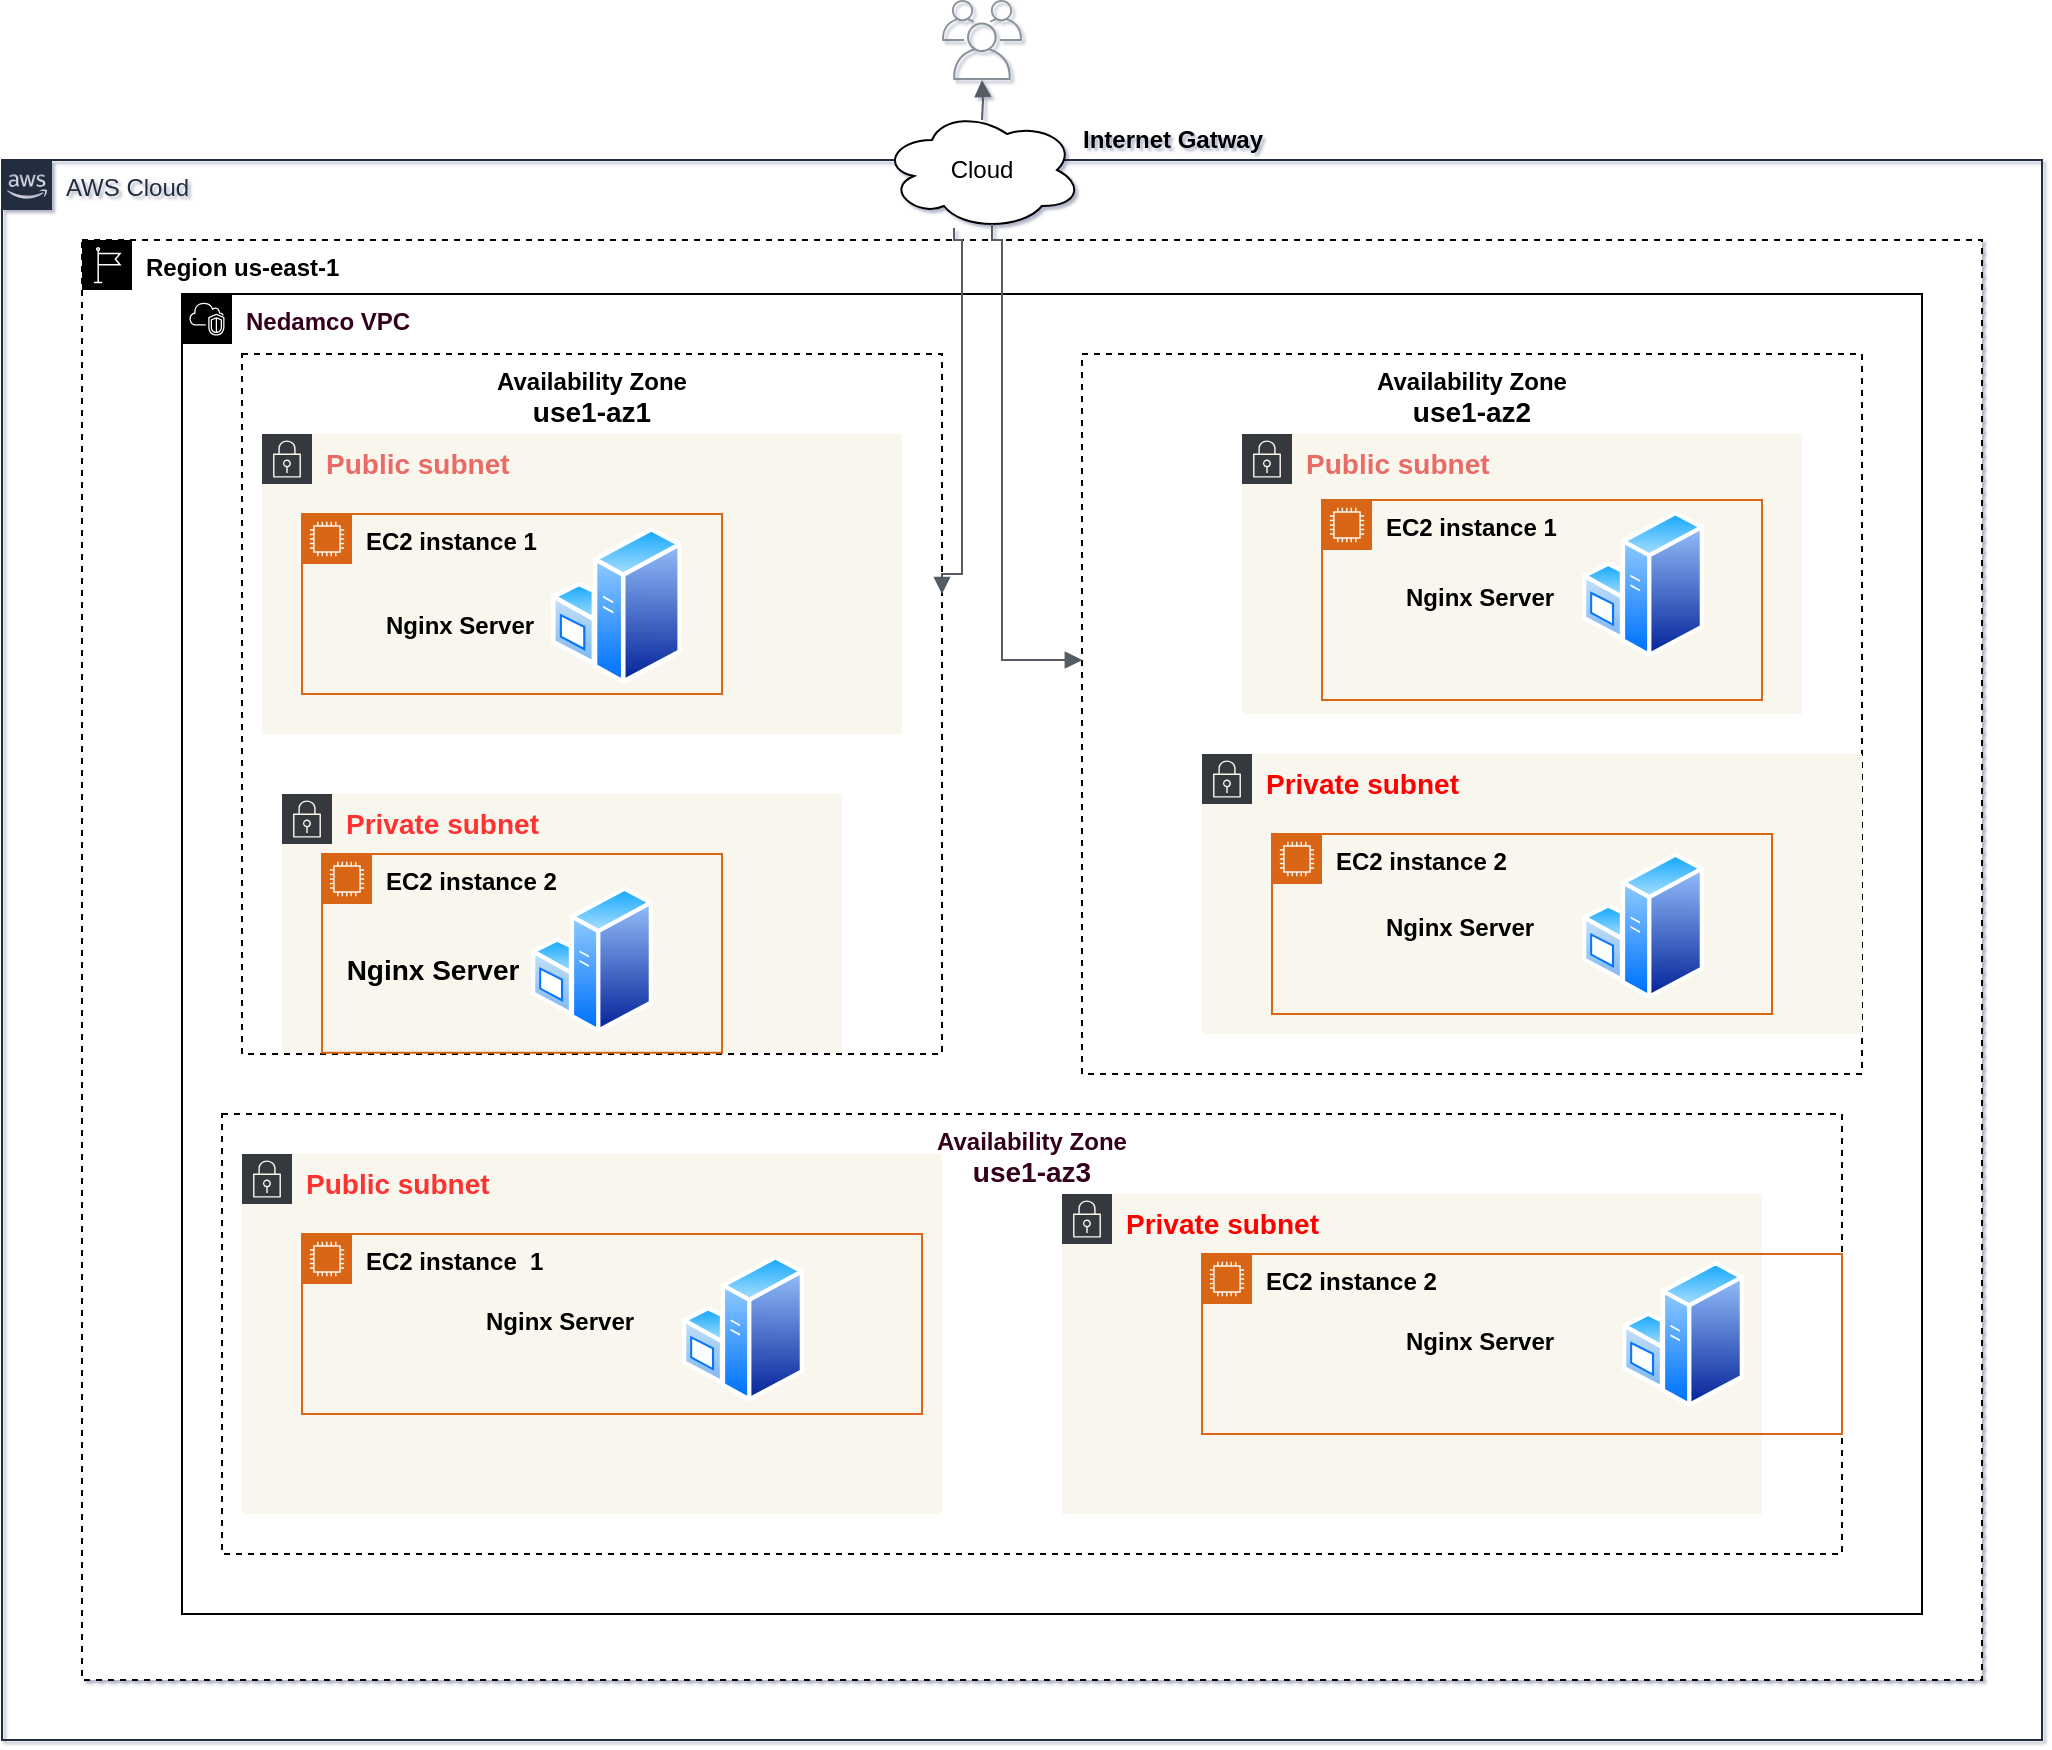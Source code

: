 <mxfile version="22.1.15" type="github" pages="2">
  <diagram name="Page-1" id="vWjzLBg5f4gOcIBqQ3_q">
    <mxGraphModel dx="2261" dy="1949" grid="1" gridSize="10" guides="1" tooltips="1" connect="1" arrows="1" fold="1" page="1" pageScale="1" pageWidth="827" pageHeight="1169" background="none" math="0" shadow="1">
      <root>
        <mxCell id="0" />
        <mxCell id="1" parent="0" />
        <mxCell id="CGPXe20brs1nsq4ZGsNQ-1" value="AWS Cloud" style="points=[[0,0],[0.25,0],[0.5,0],[0.75,0],[1,0],[1,0.25],[1,0.5],[1,0.75],[1,1],[0.75,1],[0.5,1],[0.25,1],[0,1],[0,0.75],[0,0.5],[0,0.25]];outlineConnect=0;gradientColor=none;html=1;whiteSpace=wrap;fontSize=12;fontStyle=0;container=1;pointerEvents=0;collapsible=0;recursiveResize=0;shape=mxgraph.aws4.group;grIcon=mxgraph.aws4.group_aws_cloud_alt;strokeColor=#232F3E;fillColor=none;verticalAlign=top;align=left;spacingLeft=30;fontColor=#232F3E;dashed=0;" parent="1" vertex="1">
          <mxGeometry x="-210" y="-30" width="1020" height="790" as="geometry" />
        </mxCell>
        <mxCell id="CGPXe20brs1nsq4ZGsNQ-8" value="&lt;b&gt;Region us-east-1&lt;/b&gt;" style="points=[[0,0],[0.25,0],[0.5,0],[0.75,0],[1,0],[1,0.25],[1,0.5],[1,0.75],[1,1],[0.75,1],[0.5,1],[0.25,1],[0,1],[0,0.75],[0,0.5],[0,0.25]];outlineConnect=0;html=1;whiteSpace=wrap;fontSize=12;fontStyle=0;container=1;pointerEvents=0;collapsible=0;recursiveResize=0;shape=mxgraph.aws4.group;grIcon=mxgraph.aws4.group_region;verticalAlign=top;align=left;spacingLeft=30;dashed=1;" parent="CGPXe20brs1nsq4ZGsNQ-1" vertex="1">
          <mxGeometry x="40" y="40" width="950" height="720" as="geometry" />
        </mxCell>
        <mxCell id="GRbGNRWV6rKtQA30Qphw-3" value="Cloud" style="ellipse;shape=cloud;whiteSpace=wrap;html=1;align=center;" vertex="1" parent="CGPXe20brs1nsq4ZGsNQ-1">
          <mxGeometry x="440" y="-25" width="100" height="60" as="geometry" />
        </mxCell>
        <mxCell id="CGPXe20brs1nsq4ZGsNQ-9" value="&lt;b&gt;&lt;font color=&quot;#33001a&quot;&gt;Nedamco VPC&lt;/font&gt;&lt;/b&gt;" style="points=[[0,0],[0.25,0],[0.5,0],[0.75,0],[1,0],[1,0.25],[1,0.5],[1,0.75],[1,1],[0.75,1],[0.5,1],[0.25,1],[0,1],[0,0.75],[0,0.5],[0,0.25]];outlineConnect=0;html=1;whiteSpace=wrap;fontSize=12;fontStyle=0;container=1;pointerEvents=0;collapsible=0;recursiveResize=0;shape=mxgraph.aws4.group;grIcon=mxgraph.aws4.group_vpc2;verticalAlign=top;align=left;spacingLeft=30;dashed=0;" parent="1" vertex="1">
          <mxGeometry x="-120" y="37" width="870" height="660" as="geometry" />
        </mxCell>
        <mxCell id="CGPXe20brs1nsq4ZGsNQ-13" value="&lt;b style=&quot;background-color: rgb(255, 255, 255);&quot;&gt;Availability Zone&lt;br&gt;&lt;font style=&quot;font-size: 14px;&quot;&gt;use1-az1&lt;/font&gt;&lt;/b&gt;" style="dashed=1;verticalAlign=top;fontStyle=0;whiteSpace=wrap;html=1;" parent="CGPXe20brs1nsq4ZGsNQ-9" vertex="1">
          <mxGeometry x="30" y="30" width="350" height="350" as="geometry" />
        </mxCell>
        <mxCell id="CGPXe20brs1nsq4ZGsNQ-12" value="&lt;b style=&quot;border-color: var(--border-color); background-color: rgb(255, 255, 255);&quot;&gt;Availability Zone&lt;br style=&quot;border-color: var(--border-color);&quot;&gt;&lt;font style=&quot;font-size: 14px;&quot;&gt;use1-az2&lt;/font&gt;&lt;/b&gt;" style="dashed=1;verticalAlign=top;fontStyle=0;whiteSpace=wrap;html=1;" parent="CGPXe20brs1nsq4ZGsNQ-9" vertex="1">
          <mxGeometry x="450" y="30" width="390" height="360" as="geometry" />
        </mxCell>
        <mxCell id="CGPXe20brs1nsq4ZGsNQ-15" value="&lt;b style=&quot;border-color: var(--border-color);&quot;&gt;&lt;font color=&quot;#33001a&quot; style=&quot;background-color: rgb(255, 255, 255);&quot;&gt;Availability Zone&lt;br style=&quot;border-color: var(--border-color);&quot;&gt;&lt;font style=&quot;font-size: 14px;&quot;&gt;use1-az3&lt;/font&gt;&lt;/font&gt;&lt;/b&gt;" style="dashed=1;verticalAlign=top;fontStyle=0;whiteSpace=wrap;html=1;" parent="CGPXe20brs1nsq4ZGsNQ-9" vertex="1">
          <mxGeometry x="20" y="410" width="810" height="220" as="geometry" />
        </mxCell>
        <mxCell id="CGPXe20brs1nsq4ZGsNQ-17" value="&lt;b&gt;&lt;font color=&quot;#ea6b66&quot; style=&quot;font-size: 14px;&quot;&gt;Public subnet&lt;/font&gt;&lt;/b&gt;" style="points=[[0,0],[0.25,0],[0.5,0],[0.75,0],[1,0],[1,0.25],[1,0.5],[1,0.75],[1,1],[0.75,1],[0.5,1],[0.25,1],[0,1],[0,0.75],[0,0.5],[0,0.25]];outlineConnect=0;html=1;whiteSpace=wrap;fontSize=12;fontStyle=0;container=1;pointerEvents=0;collapsible=0;recursiveResize=0;shape=mxgraph.aws4.group;grIcon=mxgraph.aws4.group_security_group;grStroke=0;strokeColor=#36393d;fillColor=#f9f7ed;verticalAlign=top;align=left;spacingLeft=30;dashed=0;" parent="CGPXe20brs1nsq4ZGsNQ-9" vertex="1">
          <mxGeometry x="40" y="70" width="320" height="150" as="geometry" />
        </mxCell>
        <mxCell id="X9SBoxwkWOvbLBuxFNeH-12" value="&lt;b&gt;&lt;font color=&quot;#000000&quot;&gt;EC2 instance 1&lt;/font&gt;&lt;/b&gt;" style="points=[[0,0],[0.25,0],[0.5,0],[0.75,0],[1,0],[1,0.25],[1,0.5],[1,0.75],[1,1],[0.75,1],[0.5,1],[0.25,1],[0,1],[0,0.75],[0,0.5],[0,0.25]];outlineConnect=0;gradientColor=none;html=1;whiteSpace=wrap;fontSize=12;fontStyle=0;container=1;pointerEvents=0;collapsible=0;recursiveResize=0;shape=mxgraph.aws4.group;grIcon=mxgraph.aws4.group_ec2_instance_contents;strokeColor=#D86613;fillColor=none;verticalAlign=top;align=left;spacingLeft=30;fontColor=#D86613;dashed=0;" parent="CGPXe20brs1nsq4ZGsNQ-17" vertex="1">
          <mxGeometry x="20" y="40" width="210" height="90" as="geometry" />
        </mxCell>
        <mxCell id="GRbGNRWV6rKtQA30Qphw-19" value="" style="image;aspect=fixed;perimeter=ellipsePerimeter;html=1;align=center;shadow=0;dashed=0;spacingTop=3;image=img/lib/active_directory/windows_server.svg;" vertex="1" parent="X9SBoxwkWOvbLBuxFNeH-12">
          <mxGeometry x="124.5" y="5.8" width="65.5" height="79.88" as="geometry" />
        </mxCell>
        <mxCell id="X9SBoxwkWOvbLBuxFNeH-1" value="&lt;b&gt;&lt;font color=&quot;#ff3333&quot; style=&quot;font-size: 14px;&quot;&gt;Public subnet&lt;/font&gt;&lt;/b&gt;" style="points=[[0,0],[0.25,0],[0.5,0],[0.75,0],[1,0],[1,0.25],[1,0.5],[1,0.75],[1,1],[0.75,1],[0.5,1],[0.25,1],[0,1],[0,0.75],[0,0.5],[0,0.25]];outlineConnect=0;html=1;whiteSpace=wrap;fontSize=12;fontStyle=0;container=1;pointerEvents=0;collapsible=0;recursiveResize=0;shape=mxgraph.aws4.group;grIcon=mxgraph.aws4.group_security_group;grStroke=0;verticalAlign=top;align=left;spacingLeft=30;dashed=0;fillColor=#f9f7ed;strokeColor=#36393d;" parent="CGPXe20brs1nsq4ZGsNQ-9" vertex="1">
          <mxGeometry x="30" y="430" width="350" height="180" as="geometry" />
        </mxCell>
        <mxCell id="X9SBoxwkWOvbLBuxFNeH-3" value="&lt;b style=&quot;border-color: var(--border-color);&quot;&gt;&lt;font color=&quot;#ff0000&quot; style=&quot;border-color: var(--border-color); font-size: 14px;&quot;&gt;Private subnet&lt;/font&gt;&lt;/b&gt;" style="points=[[0,0],[0.25,0],[0.5,0],[0.75,0],[1,0],[1,0.25],[1,0.5],[1,0.75],[1,1],[0.75,1],[0.5,1],[0.25,1],[0,1],[0,0.75],[0,0.5],[0,0.25]];outlineConnect=0;html=1;whiteSpace=wrap;fontSize=12;fontStyle=0;container=1;pointerEvents=0;collapsible=0;recursiveResize=0;shape=mxgraph.aws4.group;grIcon=mxgraph.aws4.group_security_group;grStroke=0;verticalAlign=top;align=left;spacingLeft=30;dashed=0;fillColor=#f9f7ed;strokeColor=#36393d;" parent="CGPXe20brs1nsq4ZGsNQ-9" vertex="1">
          <mxGeometry x="440" y="450" width="350" height="160" as="geometry" />
        </mxCell>
        <mxCell id="X9SBoxwkWOvbLBuxFNeH-5" value="&lt;b style=&quot;border-color: var(--border-color);&quot;&gt;&lt;font style=&quot;border-color: var(--border-color); font-size: 14px;&quot; color=&quot;#ea6b66&quot;&gt;Public subnet&lt;/font&gt;&lt;/b&gt;" style="points=[[0,0],[0.25,0],[0.5,0],[0.75,0],[1,0],[1,0.25],[1,0.5],[1,0.75],[1,1],[0.75,1],[0.5,1],[0.25,1],[0,1],[0,0.75],[0,0.5],[0,0.25]];outlineConnect=0;html=1;whiteSpace=wrap;fontSize=12;fontStyle=0;container=1;pointerEvents=0;collapsible=0;recursiveResize=0;shape=mxgraph.aws4.group;grIcon=mxgraph.aws4.group_security_group;grStroke=0;verticalAlign=top;align=left;spacingLeft=30;dashed=0;fillColor=#f9f7ed;strokeColor=#36393d;" parent="CGPXe20brs1nsq4ZGsNQ-9" vertex="1">
          <mxGeometry x="530" y="70" width="280" height="140" as="geometry" />
        </mxCell>
        <mxCell id="X9SBoxwkWOvbLBuxFNeH-6" value="&lt;b&gt;&lt;font style=&quot;font-size: 14px;&quot; color=&quot;#ff3333&quot;&gt;Private subnet&lt;/font&gt;&lt;/b&gt;" style="points=[[0,0],[0.25,0],[0.5,0],[0.75,0],[1,0],[1,0.25],[1,0.5],[1,0.75],[1,1],[0.75,1],[0.5,1],[0.25,1],[0,1],[0,0.75],[0,0.5],[0,0.25]];outlineConnect=0;html=1;whiteSpace=wrap;fontSize=12;fontStyle=0;container=1;pointerEvents=0;collapsible=0;recursiveResize=0;shape=mxgraph.aws4.group;grIcon=mxgraph.aws4.group_security_group;grStroke=0;verticalAlign=top;align=left;spacingLeft=30;dashed=0;fillColor=#f9f7ed;strokeColor=#36393d;" parent="CGPXe20brs1nsq4ZGsNQ-9" vertex="1">
          <mxGeometry x="50" y="250" width="280" height="129.39" as="geometry" />
        </mxCell>
        <mxCell id="X9SBoxwkWOvbLBuxFNeH-10" value="&lt;font color=&quot;#000000&quot;&gt;&lt;b&gt;EC2 instance 2&lt;/b&gt;&lt;/font&gt;" style="points=[[0,0],[0.25,0],[0.5,0],[0.75,0],[1,0],[1,0.25],[1,0.5],[1,0.75],[1,1],[0.75,1],[0.5,1],[0.25,1],[0,1],[0,0.75],[0,0.5],[0,0.25]];outlineConnect=0;gradientColor=none;html=1;whiteSpace=wrap;fontSize=12;fontStyle=0;container=1;pointerEvents=0;collapsible=0;recursiveResize=0;shape=mxgraph.aws4.group;grIcon=mxgraph.aws4.group_ec2_instance_contents;strokeColor=#D86613;fillColor=none;verticalAlign=top;align=left;spacingLeft=30;fontColor=#D86613;dashed=0;" parent="X9SBoxwkWOvbLBuxFNeH-6" vertex="1">
          <mxGeometry x="20" y="30" width="200" height="99.39" as="geometry" />
        </mxCell>
        <mxCell id="GRbGNRWV6rKtQA30Qphw-17" value="" style="image;aspect=fixed;perimeter=ellipsePerimeter;html=1;align=center;shadow=0;dashed=0;spacingTop=3;image=img/lib/active_directory/windows_server.svg;" vertex="1" parent="X9SBoxwkWOvbLBuxFNeH-10">
          <mxGeometry x="104.5" y="15.61" width="61" height="74.39" as="geometry" />
        </mxCell>
        <mxCell id="GRbGNRWV6rKtQA30Qphw-18" value="&lt;b style=&quot;border-color: var(--border-color);&quot;&gt;&lt;font style=&quot;border-color: var(--border-color); font-size: 14px;&quot; color=&quot;#000000&quot;&gt;Nginx Server&lt;/font&gt;&lt;/b&gt;" style="text;html=1;align=center;verticalAlign=middle;resizable=0;points=[];autosize=1;strokeColor=none;fillColor=none;" vertex="1" parent="X9SBoxwkWOvbLBuxFNeH-10">
          <mxGeometry y="43.0" width="110" height="30" as="geometry" />
        </mxCell>
        <mxCell id="X9SBoxwkWOvbLBuxFNeH-7" value="&lt;b&gt;&lt;font color=&quot;#ff0000&quot; style=&quot;font-size: 14px;&quot;&gt;Private subnet&lt;/font&gt;&lt;/b&gt;" style="points=[[0,0],[0.25,0],[0.5,0],[0.75,0],[1,0],[1,0.25],[1,0.5],[1,0.75],[1,1],[0.75,1],[0.5,1],[0.25,1],[0,1],[0,0.75],[0,0.5],[0,0.25]];outlineConnect=0;html=1;whiteSpace=wrap;fontSize=12;fontStyle=0;container=1;pointerEvents=0;collapsible=0;recursiveResize=0;shape=mxgraph.aws4.group;grIcon=mxgraph.aws4.group_security_group;grStroke=0;verticalAlign=top;align=left;spacingLeft=30;dashed=0;fillColor=#f9f7ed;strokeColor=#36393d;" parent="CGPXe20brs1nsq4ZGsNQ-9" vertex="1">
          <mxGeometry x="510" y="230" width="330" height="140" as="geometry" />
        </mxCell>
        <mxCell id="X9SBoxwkWOvbLBuxFNeH-11" value="&lt;font color=&quot;#000000&quot;&gt;&lt;b&gt;EC2 instance 2&lt;/b&gt;&lt;/font&gt;" style="points=[[0,0],[0.25,0],[0.5,0],[0.75,0],[1,0],[1,0.25],[1,0.5],[1,0.75],[1,1],[0.75,1],[0.5,1],[0.25,1],[0,1],[0,0.75],[0,0.5],[0,0.25]];outlineConnect=0;gradientColor=none;html=1;whiteSpace=wrap;fontSize=12;fontStyle=0;container=1;pointerEvents=0;collapsible=0;recursiveResize=0;shape=mxgraph.aws4.group;grIcon=mxgraph.aws4.group_ec2_instance_contents;strokeColor=#D86613;fillColor=none;verticalAlign=top;align=left;spacingLeft=30;fontColor=#D86613;dashed=0;" parent="X9SBoxwkWOvbLBuxFNeH-7" vertex="1">
          <mxGeometry x="35" y="40" width="250" height="90" as="geometry" />
        </mxCell>
        <mxCell id="GRbGNRWV6rKtQA30Qphw-21" value="" style="image;aspect=fixed;perimeter=ellipsePerimeter;html=1;align=center;shadow=0;dashed=0;spacingTop=3;image=img/lib/active_directory/windows_server.svg;" vertex="1" parent="X9SBoxwkWOvbLBuxFNeH-11">
          <mxGeometry x="155" y="8.61" width="61" height="74.39" as="geometry" />
        </mxCell>
        <mxCell id="GRbGNRWV6rKtQA30Qphw-28" value="&lt;b&gt;Nginx Server&lt;/b&gt;" style="text;whiteSpace=wrap;html=1;" vertex="1" parent="X9SBoxwkWOvbLBuxFNeH-11">
          <mxGeometry x="55" y="33" width="100" height="30" as="geometry" />
        </mxCell>
        <mxCell id="X9SBoxwkWOvbLBuxFNeH-8" value="&lt;font color=&quot;#000000&quot;&gt;&lt;b&gt;EC2 instance&amp;nbsp; 1&lt;/b&gt;&lt;/font&gt;" style="points=[[0,0],[0.25,0],[0.5,0],[0.75,0],[1,0],[1,0.25],[1,0.5],[1,0.75],[1,1],[0.75,1],[0.5,1],[0.25,1],[0,1],[0,0.75],[0,0.5],[0,0.25]];outlineConnect=0;gradientColor=none;html=1;whiteSpace=wrap;fontSize=12;fontStyle=0;container=1;pointerEvents=0;collapsible=0;recursiveResize=0;shape=mxgraph.aws4.group;grIcon=mxgraph.aws4.group_ec2_instance_contents;strokeColor=#D86613;fillColor=none;verticalAlign=top;align=left;spacingLeft=30;fontColor=#D86613;dashed=0;" parent="CGPXe20brs1nsq4ZGsNQ-9" vertex="1">
          <mxGeometry x="60" y="470" width="310" height="90" as="geometry" />
        </mxCell>
        <mxCell id="GRbGNRWV6rKtQA30Qphw-24" value="&lt;b&gt;Nginx Server&lt;/b&gt;" style="text;whiteSpace=wrap;html=1;" vertex="1" parent="X9SBoxwkWOvbLBuxFNeH-8">
          <mxGeometry x="90" y="30" width="100" height="30" as="geometry" />
        </mxCell>
        <mxCell id="X9SBoxwkWOvbLBuxFNeH-9" value="&lt;font color=&quot;#000000&quot;&gt;&lt;b&gt;EC2 instance 2&lt;/b&gt;&lt;/font&gt;" style="points=[[0,0],[0.25,0],[0.5,0],[0.75,0],[1,0],[1,0.25],[1,0.5],[1,0.75],[1,1],[0.75,1],[0.5,1],[0.25,1],[0,1],[0,0.75],[0,0.5],[0,0.25]];outlineConnect=0;gradientColor=none;html=1;whiteSpace=wrap;fontSize=12;fontStyle=0;container=1;pointerEvents=0;collapsible=0;recursiveResize=0;shape=mxgraph.aws4.group;grIcon=mxgraph.aws4.group_ec2_instance_contents;strokeColor=#D86613;fillColor=none;verticalAlign=top;align=left;spacingLeft=30;fontColor=#D86613;dashed=0;" parent="CGPXe20brs1nsq4ZGsNQ-9" vertex="1">
          <mxGeometry x="510" y="480" width="320" height="90" as="geometry" />
        </mxCell>
        <mxCell id="GRbGNRWV6rKtQA30Qphw-23" value="" style="image;aspect=fixed;perimeter=ellipsePerimeter;html=1;align=center;shadow=0;dashed=0;spacingTop=3;image=img/lib/active_directory/windows_server.svg;" vertex="1" parent="X9SBoxwkWOvbLBuxFNeH-9">
          <mxGeometry x="210" y="2.8" width="61" height="74.39" as="geometry" />
        </mxCell>
        <mxCell id="GRbGNRWV6rKtQA30Qphw-25" value="&lt;b&gt;Nginx Server&lt;/b&gt;" style="text;whiteSpace=wrap;html=1;" vertex="1" parent="X9SBoxwkWOvbLBuxFNeH-9">
          <mxGeometry x="100" y="30" width="100" height="30" as="geometry" />
        </mxCell>
        <mxCell id="GRbGNRWV6rKtQA30Qphw-11" value="" style="edgeStyle=orthogonalEdgeStyle;html=1;endArrow=block;elbow=vertical;startArrow=none;endFill=1;strokeColor=#545B64;rounded=0;exitX=0.36;exitY=0.983;exitDx=0;exitDy=0;exitPerimeter=0;" edge="1" parent="CGPXe20brs1nsq4ZGsNQ-9" source="GRbGNRWV6rKtQA30Qphw-3">
          <mxGeometry width="100" relative="1" as="geometry">
            <mxPoint x="380" y="-50" as="sourcePoint" />
            <mxPoint x="380" y="150" as="targetPoint" />
            <Array as="points">
              <mxPoint x="386" y="-27" />
              <mxPoint x="390" y="-27" />
              <mxPoint x="390" y="140" />
              <mxPoint x="380" y="140" />
            </Array>
          </mxGeometry>
        </mxCell>
        <mxCell id="GRbGNRWV6rKtQA30Qphw-20" value="" style="image;aspect=fixed;perimeter=ellipsePerimeter;html=1;align=center;shadow=0;dashed=0;spacingTop=3;image=img/lib/active_directory/windows_server.svg;" vertex="1" parent="CGPXe20brs1nsq4ZGsNQ-9">
          <mxGeometry x="700" y="107.8" width="61" height="74.39" as="geometry" />
        </mxCell>
        <mxCell id="GRbGNRWV6rKtQA30Qphw-22" value="" style="image;aspect=fixed;perimeter=ellipsePerimeter;html=1;align=center;shadow=0;dashed=0;spacingTop=3;image=img/lib/active_directory/windows_server.svg;" vertex="1" parent="CGPXe20brs1nsq4ZGsNQ-9">
          <mxGeometry x="250" y="480" width="61" height="74.39" as="geometry" />
        </mxCell>
        <mxCell id="GRbGNRWV6rKtQA30Qphw-26" value="&lt;b&gt;Nginx Server&lt;/b&gt;" style="text;whiteSpace=wrap;html=1;" vertex="1" parent="CGPXe20brs1nsq4ZGsNQ-9">
          <mxGeometry x="100" y="152.19" width="100" height="30" as="geometry" />
        </mxCell>
        <mxCell id="X9SBoxwkWOvbLBuxFNeH-13" value="&lt;font color=&quot;#000000&quot;&gt;&lt;b&gt;EC2 instance 1&lt;/b&gt;&lt;/font&gt;" style="points=[[0,0],[0.25,0],[0.5,0],[0.75,0],[1,0],[1,0.25],[1,0.5],[1,0.75],[1,1],[0.75,1],[0.5,1],[0.25,1],[0,1],[0,0.75],[0,0.5],[0,0.25]];outlineConnect=0;gradientColor=none;html=1;whiteSpace=wrap;fontSize=12;fontStyle=0;container=1;pointerEvents=0;collapsible=0;recursiveResize=0;shape=mxgraph.aws4.group;grIcon=mxgraph.aws4.group_ec2_instance_contents;strokeColor=#D86613;fillColor=none;verticalAlign=top;align=left;spacingLeft=30;fontColor=#D86613;dashed=0;" parent="1" vertex="1">
          <mxGeometry x="450" y="140" width="220" height="100" as="geometry" />
        </mxCell>
        <mxCell id="GRbGNRWV6rKtQA30Qphw-27" value="&lt;b&gt;Nginx Server&lt;/b&gt;" style="text;whiteSpace=wrap;html=1;" vertex="1" parent="X9SBoxwkWOvbLBuxFNeH-13">
          <mxGeometry x="40" y="35" width="100" height="30" as="geometry" />
        </mxCell>
        <mxCell id="GRbGNRWV6rKtQA30Qphw-9" value="" style="edgeStyle=orthogonalEdgeStyle;html=1;endArrow=block;elbow=vertical;startArrow=none;endFill=1;strokeColor=#545B64;rounded=0;exitX=0.55;exitY=0.95;exitDx=0;exitDy=0;exitPerimeter=0;" edge="1" parent="1" source="GRbGNRWV6rKtQA30Qphw-3" target="CGPXe20brs1nsq4ZGsNQ-12">
          <mxGeometry width="100" relative="1" as="geometry">
            <mxPoint x="290" y="230" as="sourcePoint" />
            <mxPoint x="390" y="230" as="targetPoint" />
            <Array as="points">
              <mxPoint x="285" y="10" />
              <mxPoint x="290" y="10" />
              <mxPoint x="290" y="220" />
            </Array>
          </mxGeometry>
        </mxCell>
        <mxCell id="GRbGNRWV6rKtQA30Qphw-10" value="" style="edgeStyle=orthogonalEdgeStyle;html=1;endArrow=block;elbow=vertical;startArrow=none;endFill=1;strokeColor=#545B64;rounded=0;" edge="1" parent="1">
          <mxGeometry width="100" relative="1" as="geometry">
            <mxPoint x="290" y="10" as="sourcePoint" />
            <mxPoint x="330" y="220" as="targetPoint" />
            <Array as="points">
              <mxPoint x="290" y="220" />
            </Array>
          </mxGeometry>
        </mxCell>
        <mxCell id="GRbGNRWV6rKtQA30Qphw-13" value="" style="edgeStyle=orthogonalEdgeStyle;html=1;endArrow=block;elbow=vertical;startArrow=none;endFill=1;strokeColor=#545B64;rounded=0;" edge="1" parent="1">
          <mxGeometry width="100" relative="1" as="geometry">
            <mxPoint x="280" y="-50" as="sourcePoint" />
            <mxPoint x="280" y="-70" as="targetPoint" />
          </mxGeometry>
        </mxCell>
        <mxCell id="GRbGNRWV6rKtQA30Qphw-15" value="" style="sketch=0;outlineConnect=0;gradientColor=none;fontColor=#545B64;strokeColor=none;fillColor=#879196;dashed=0;verticalLabelPosition=bottom;verticalAlign=top;align=center;html=1;fontSize=12;fontStyle=0;aspect=fixed;shape=mxgraph.aws4.illustration_users;pointerEvents=1" vertex="1" parent="1">
          <mxGeometry x="260" y="-110" width="40" height="40" as="geometry" />
        </mxCell>
        <mxCell id="GRbGNRWV6rKtQA30Qphw-4" value="&lt;b&gt;Internet Gatway&lt;/b&gt;" style="text;html=1;align=center;verticalAlign=middle;resizable=0;points=[];autosize=1;strokeColor=none;fillColor=none;" vertex="1" parent="1">
          <mxGeometry x="320" y="-55" width="110" height="30" as="geometry" />
        </mxCell>
      </root>
    </mxGraphModel>
  </diagram>
  <diagram id="duoeRro-X4WBvejBT7Lf" name="Page-2">
    <mxGraphModel dx="1434" dy="780" grid="1" gridSize="10" guides="1" tooltips="1" connect="1" arrows="1" fold="1" page="1" pageScale="1" pageWidth="827" pageHeight="1169" math="0" shadow="0">
      <root>
        <mxCell id="0" />
        <mxCell id="1" parent="0" />
      </root>
    </mxGraphModel>
  </diagram>
</mxfile>
